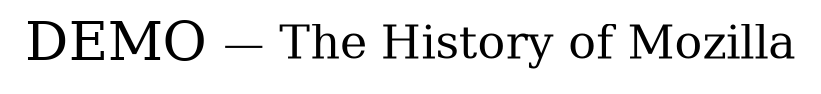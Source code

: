 digraph {
	{node [shape=plaintext, fontsize=26];
		DEMO;
	}

	{node [shape=plaintext, fontsize=22];
		"The History of Mozilla";
	}

	{rank=same;
		DEMO; "The History of Mozilla";
	}

	{edge [arrowhead=none]
		DEMO -> "The History of Mozilla";
	}
}